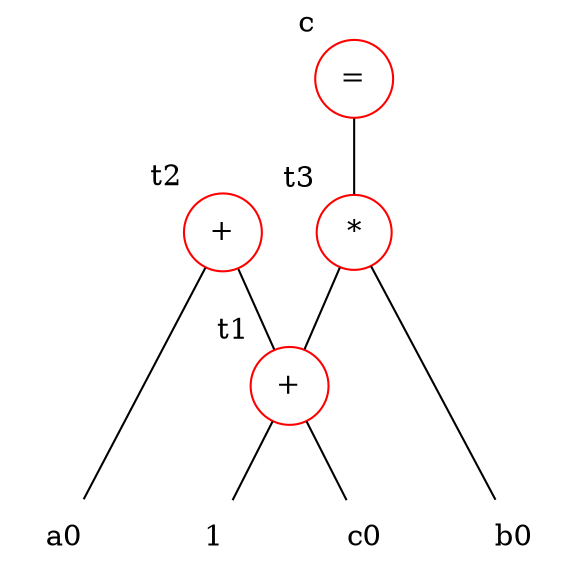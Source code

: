 graph g {
  num1 [label="1", shape="none"]
  c0 [label="c0", shape="none"]
  a0 [label="a0", shape="none"]
  b0 [label="b0", shape="none"]
  0 [label="+", xlabel="t1", shape="circle", color="red"]
  1 [label="+", xlabel="t2", shape="circle", color="red"]
  2 [label="*", xlabel="t3", shape="circle", color="red"]
  3 [label="=", xlabel="c", shape="circle", color="red"]
  3 -- 2
  2 -- b0
  2 -- 0
  0 -- num1
  0 -- c0
  1 -- 0
  1 -- a0
  {rank=sink num1 c0 b0 a0 }
}
